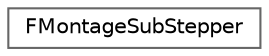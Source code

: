 digraph "Graphical Class Hierarchy"
{
 // INTERACTIVE_SVG=YES
 // LATEX_PDF_SIZE
  bgcolor="transparent";
  edge [fontname=Helvetica,fontsize=10,labelfontname=Helvetica,labelfontsize=10];
  node [fontname=Helvetica,fontsize=10,shape=box,height=0.2,width=0.4];
  rankdir="LR";
  Node0 [id="Node000000",label="FMontageSubStepper",height=0.2,width=0.4,color="grey40", fillcolor="white", style="filled",URL="$d9/dfe/structFMontageSubStepper.html",tooltip="Helper struct to sub step through Montages when advancing time."];
}
